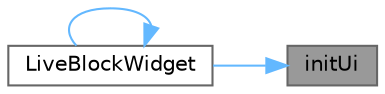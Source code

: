 digraph "initUi"
{
 // LATEX_PDF_SIZE
  bgcolor="transparent";
  edge [fontname=Helvetica,fontsize=10,labelfontname=Helvetica,labelfontsize=10];
  node [fontname=Helvetica,fontsize=10,shape=box,height=0.2,width=0.4];
  rankdir="RL";
  Node1 [id="Node000001",label="initUi",height=0.2,width=0.4,color="gray40", fillcolor="grey60", style="filled", fontcolor="black",tooltip="初始化界面"];
  Node1 -> Node2 [id="edge1_Node000001_Node000002",dir="back",color="steelblue1",style="solid",tooltip=" "];
  Node2 [id="Node000002",label="LiveBlockWidget",height=0.2,width=0.4,color="grey40", fillcolor="white", style="filled",URL="$class_live_block_widget.html#ae2bb4c1c0039a84f3df3c56d1f25bc21",tooltip="构造函数，初始化直播块控件"];
  Node2 -> Node2 [id="edge2_Node000002_Node000002",dir="back",color="steelblue1",style="solid",tooltip=" "];
}

